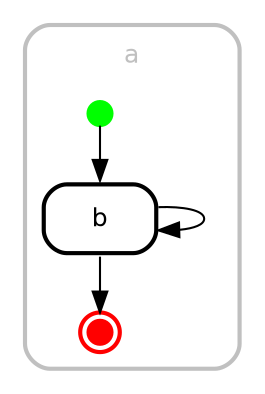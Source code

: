 digraph "state transitions" {
  fontname="Helvetica" fontsize=12 penwidth=2.0 splines=true ordering=out compound=true overlap=scale nodesep=0.3 ranksep=0.1
  node [shape=plaintext style=filled fillcolor="#FFFFFF01" fontname=Helvetica fontsize=12 penwidth=2.0]
  edge [fontname=Helvetica fontsize=10]

  subgraph "cluster_a" {
    class="state regular" label= <
    <table cellborder="0" border="0">
      <tr><td>a</td></tr>
    </table>
    > style=rounded penwidth=2.0 color="gray" fontcolor="gray"
    "a" [shape=point style=invis margin=0 width=0 height=0 fixedsize=true]
      "a.initial" [shape=circle style=filled class="state initial" color="green" fillcolor="green" fixedsize=true height=0.15 label=""]
      "a.initial" -> "b" [label="    \l" class="transition"]
      "a.final" [shape=circle style=filled class="state final" color="red" fillcolor="red" fixedsize=true height=0.15 peripheries=2 label=""]
      "b" [margin=0 class="state regular" label= <
        <table align="center" cellborder="0" border="2" style="rounded" width="48">
          <tr><td width="48" cellpadding="7">b</td></tr>
        </table>
      >]
      "b" -> "a.final" [label="    \l" class="transition"]
      "b" -> "b" [label="    \l" class="transition"]

  }

}
